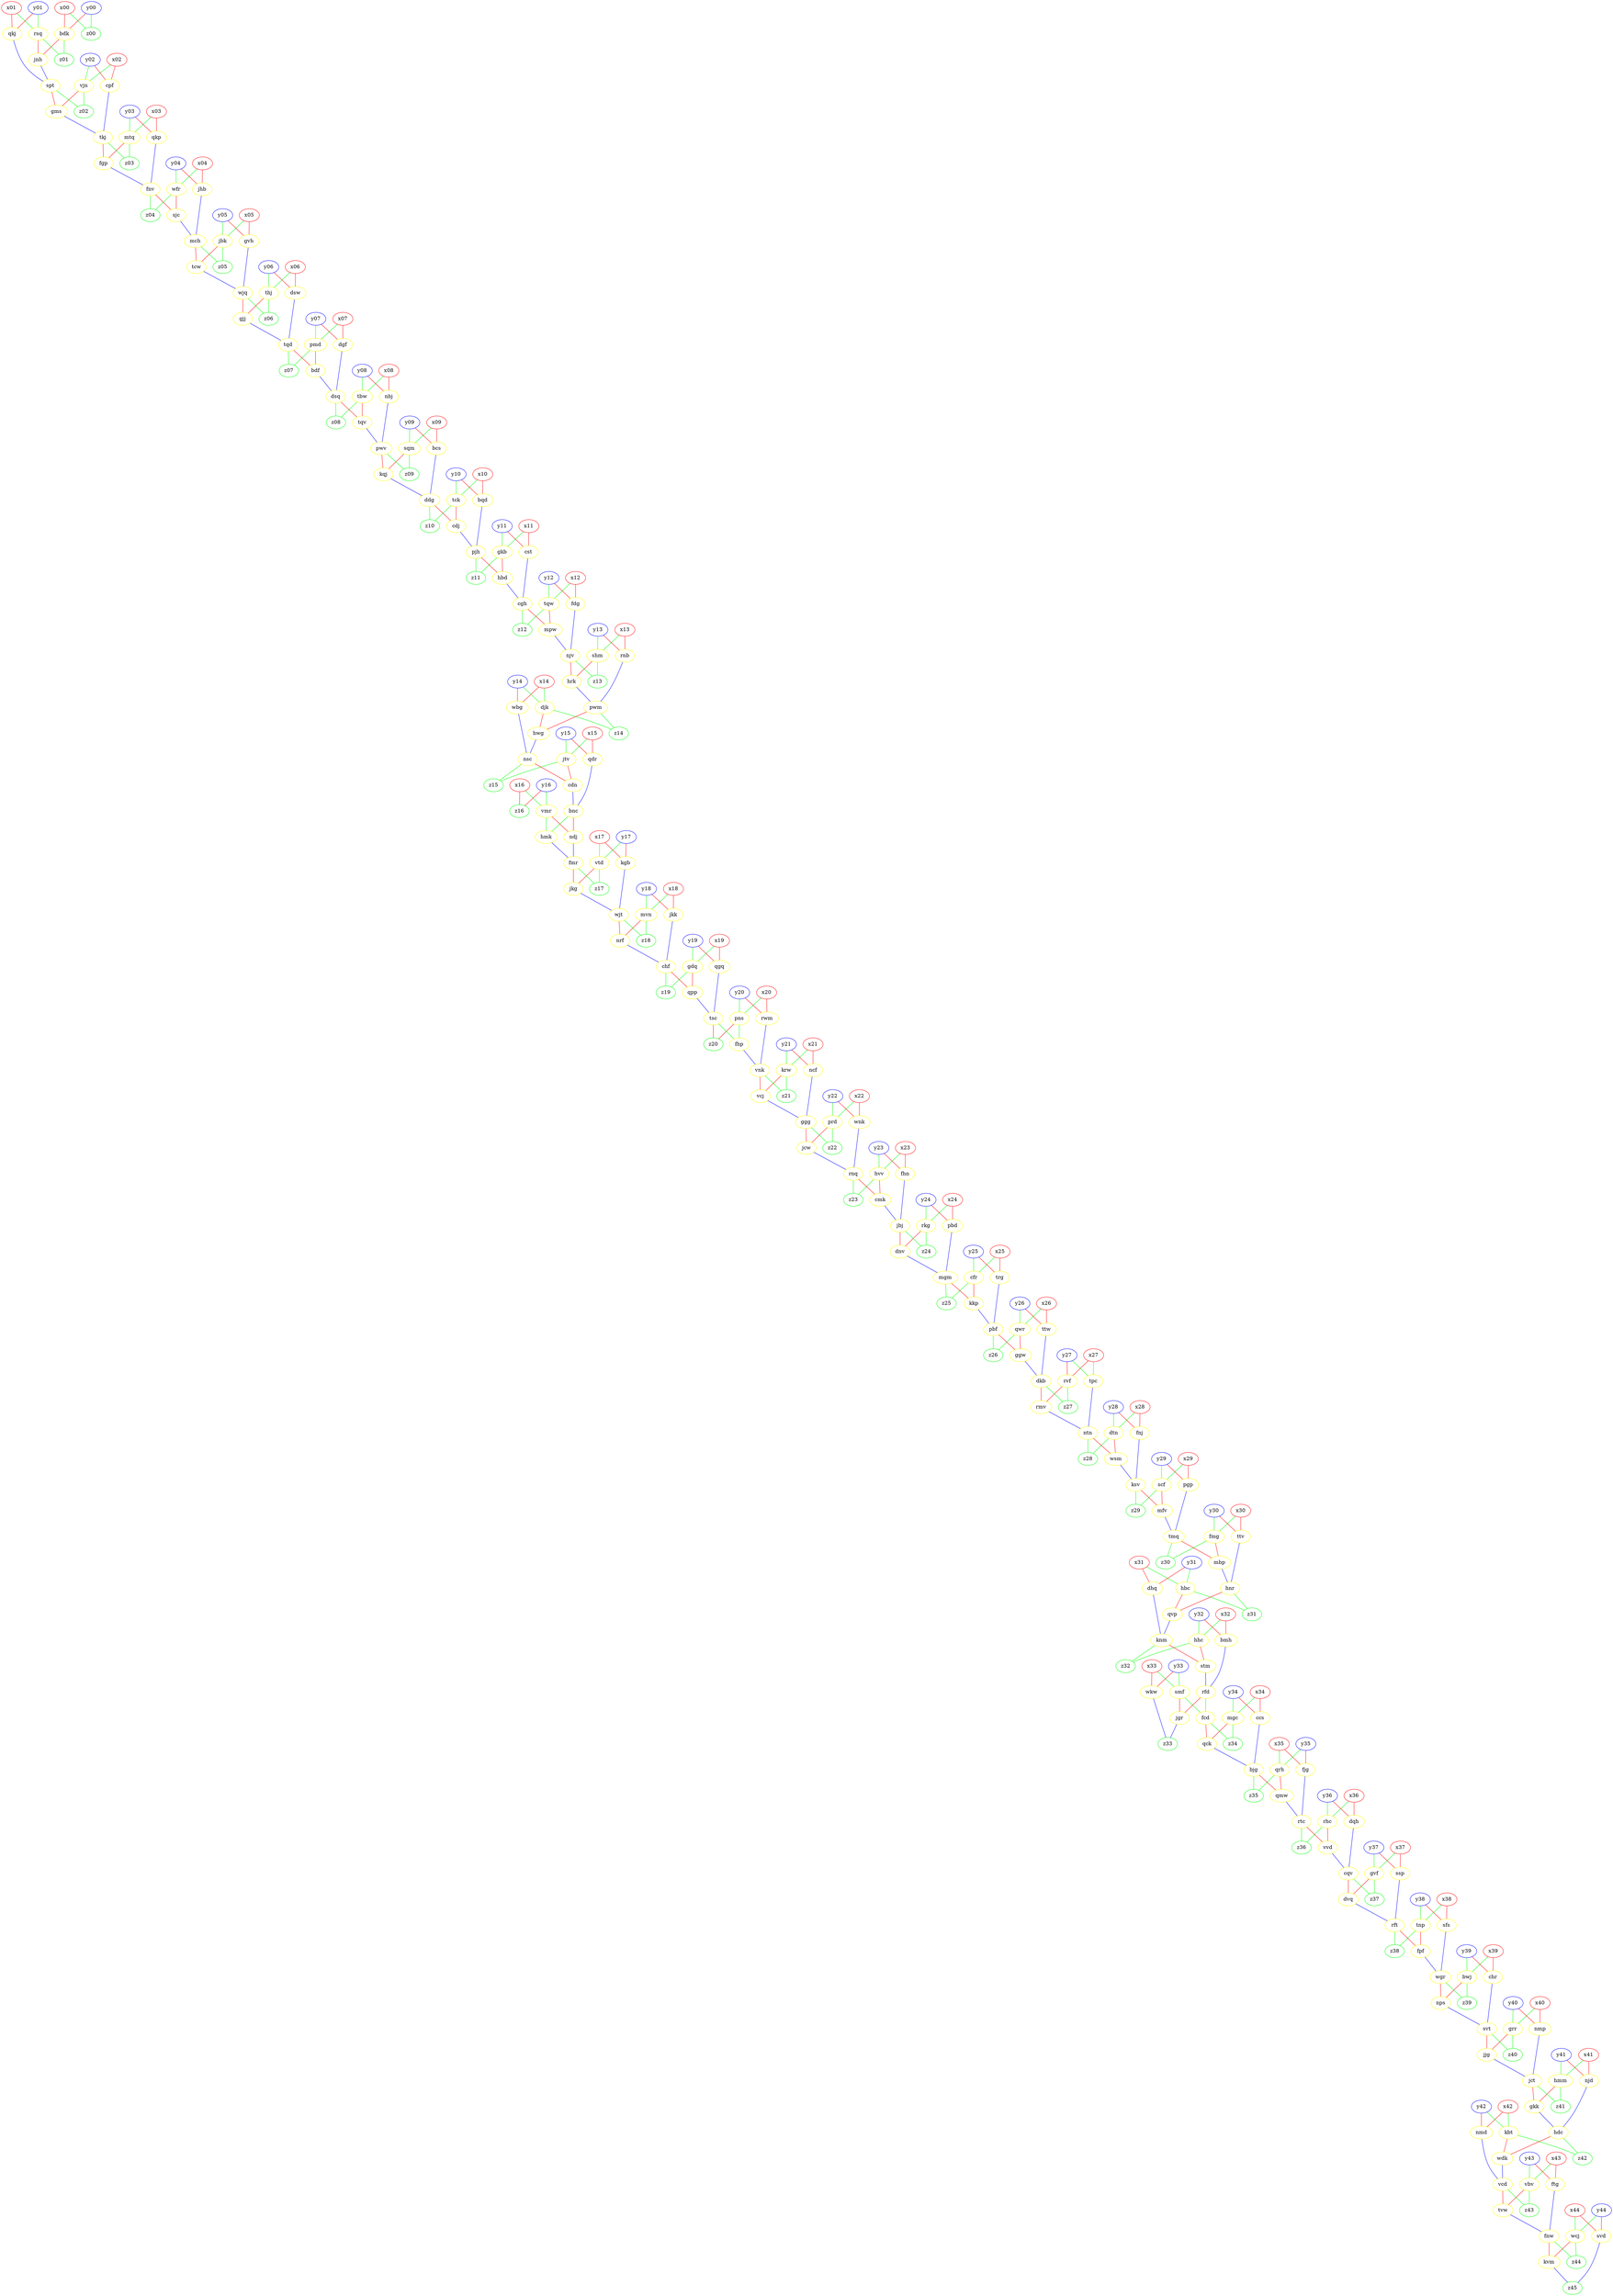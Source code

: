 graph {
	x00[color=red];
	x01[color=red];
	x02[color=red];
	x03[color=red];
	x04[color=red];
	x05[color=red];
	x06[color=red];
	x07[color=red];
	x08[color=red];
	x09[color=red];
	x10[color=red];
	x11[color=red];
	x12[color=red];
	x13[color=red];
	x14[color=red];
	x15[color=red];
	x16[color=red];
	x17[color=red];
	x18[color=red];
	x19[color=red];
	x20[color=red];
	x21[color=red];
	x22[color=red];
	x23[color=red];
	x24[color=red];
	x25[color=red];
	x26[color=red];
	x27[color=red];
	x28[color=red];
	x29[color=red];
	x30[color=red];
	x31[color=red];
	x32[color=red];
	x33[color=red];
	x34[color=red];
	x35[color=red];
	x36[color=red];
	x37[color=red];
	x38[color=red];
	x39[color=red];
	x40[color=red];
	x41[color=red];
	x42[color=red];
	x43[color=red];
	x44[color=red];
	y00[color=blue];
	y01[color=blue];
	y02[color=blue];
	y03[color=blue];
	y04[color=blue];
	y05[color=blue];
	y06[color=blue];
	y07[color=blue];
	y08[color=blue];
	y09[color=blue];
	y10[color=blue];
	y11[color=blue];
	y12[color=blue];
	y13[color=blue];
	y14[color=blue];
	y15[color=blue];
	y16[color=blue];
	y17[color=blue];
	y18[color=blue];
	y19[color=blue];
	y20[color=blue];
	y21[color=blue];
	y22[color=blue];
	y23[color=blue];
	y24[color=blue];
	y25[color=blue];
	y26[color=blue];
	y27[color=blue];
	y28[color=blue];
	y29[color=blue];
	y30[color=blue];
	y31[color=blue];
	y32[color=blue];
	y33[color=blue];
	y34[color=blue];
	y35[color=blue];
	y36[color=blue];
	y37[color=blue];
	y38[color=blue];
	y39[color=blue];
	y40[color=blue];
	y41[color=blue];
	y42[color=blue];
	y43[color=blue];
	y44[color=blue];
	hbc[color=yellow];
	grr[color=yellow];
	gdq[color=yellow];
	rvf[color=yellow];
	bwj[color=yellow];
	rnb[color=yellow];
	gvh[color=yellow];
	ftg[color=yellow];
	bqd[color=yellow];
	dqh[color=yellow];
	jtv[color=yellow];
	fdg[color=yellow];
	ttv[color=yellow];
	vjn[color=yellow];
	krw[color=yellow];
	fjg[color=yellow];
	chr[color=yellow];
	jhb[color=yellow];
	wkw[color=yellow];
	dtn[color=yellow];
	prd[color=yellow];
	vtd[color=yellow];
	vbv[color=yellow];
	shm[color=yellow];
	svd[color=yellow];
	qwr[color=yellow];
	rwm[color=yellow];
	rhc[color=yellow];
	bdk[color=yellow];
	kbt[color=yellow];
	z00[color=green];
	fnj[color=yellow];
	nbj[color=yellow];
	sqm[color=yellow];
	ssp[color=yellow];
	scf[color=yellow];
	nmd[color=yellow];
	dhq[color=yellow];
	thj[color=yellow];
	hmm[color=yellow];
	sfs[color=yellow];
	bcs[color=yellow];
	qkj[color=yellow];
	rsq[color=yellow];
	ttw[color=yellow];
	qkp[color=yellow];
	mtq[color=yellow];
	bmh[color=yellow];
	pgp[color=yellow];
	pns[color=yellow];
	wnk[color=yellow];
	qgq[color=yellow];
	cpf[color=yellow];
	tpc[color=yellow];
	kgb[color=yellow];
	tck[color=yellow];
	mgc[color=yellow];
	djk[color=yellow];
	cfr[color=yellow];
	vmr[color=yellow];
	wfr[color=yellow];
	tbw[color=yellow];
	cst[color=yellow];
	jkk[color=yellow];
	hhc[color=yellow];
	tnp[color=yellow];
	pmd[color=yellow];
	dsw[color=yellow];
	pbd[color=yellow];
	hvv[color=yellow];
	wbg[color=yellow];
	z16[color=green];
	njd[color=yellow];
	smf[color=yellow];
	trg[color=yellow];
	mvn[color=yellow];
	tqw[color=yellow];
	gvf[color=yellow];
	qrh[color=yellow];
	rkg[color=yellow];
	wcj[color=yellow];
	ccs[color=yellow];
	fmg[color=yellow];
	qdr[color=yellow];
	dgf[color=yellow];
	gkb[color=yellow];
	nmp[color=yellow];
	ncf[color=yellow];
	fhn[color=yellow];
	jbk[color=yellow];
	z01[color=green];
	jnh[color=yellow];
	spt[color=yellow];
	z02[color=green];
	gms[color=yellow];
	tkj[color=yellow];
	z03[color=green];
	fgp[color=yellow];
	fnv[color=yellow];
	sjc[color=yellow];
	mch[color=yellow];
	z04[color=green];
	z05[color=green];
	tcw[color=yellow];
	wjq[color=yellow];
	z06[color=green];
	gjj[color=yellow];
	tqd[color=yellow];
	bdf[color=yellow];
	z07[color=green];
	dsq[color=yellow];
	tqv[color=yellow];
	z08[color=green];
	pwv[color=yellow];
	z09[color=green];
	kqj[color=yellow];
	ddg[color=yellow];
	cdj[color=yellow];
	z10[color=green];
	pjh[color=yellow];
	hbd[color=yellow];
	cgh[color=yellow];
	z11[color=green];
	mpw[color=yellow];
	z12[color=green];
	njv[color=yellow];
	z13[color=green];
	hrk[color=yellow];
	pwm[color=yellow];
	z14[color=green];
	hwg[color=yellow];
	nsc[color=yellow];
	cdn[color=yellow];
	bnc[color=yellow];
	hmk[color=yellow];
	z15[color=green];
	ndj[color=yellow];
	fmr[color=yellow];
	z17[color=green];
	jkg[color=yellow];
	wjt[color=yellow];
	z18[color=green];
	nrf[color=yellow];
	chf[color=yellow];
	qpp[color=yellow];
	tsc[color=yellow];
	z19[color=green];
	fhp[color=yellow];
	vnk[color=yellow];
	z20[color=green];
	z21[color=green];
	vcj[color=yellow];
	ggg[color=yellow];
	z22[color=green];
	jcw[color=yellow];
	rnq[color=yellow];
	cmk[color=yellow];
	jbj[color=yellow];
	z23[color=green];
	z24[color=green];
	dnv[color=yellow];
	mgm[color=yellow];
	kkp[color=yellow];
	z25[color=green];
	pbf[color=yellow];
	ggw[color=yellow];
	z26[color=green];
	dkb[color=yellow];
	z27[color=green];
	rmv[color=yellow];
	ntn[color=yellow];
	wsm[color=yellow];
	ksv[color=yellow];
	z28[color=green];
	mfv[color=yellow];
	z29[color=green];
	tmq[color=yellow];
	mbp[color=yellow];
	hnr[color=yellow];
	z31[color=green];
	z30[color=green];
	qvp[color=yellow];
	knm[color=yellow];
	stm[color=yellow];
	z32[color=green];
	rfd[color=yellow];
	fcd[color=yellow];
	jgr[color=yellow];
	qck[color=yellow];
	z34[color=green];
	z33[color=green];
	bjg[color=yellow];
	qmw[color=yellow];
	z35[color=green];
	rtc[color=yellow];
	vvd[color=yellow];
	z36[color=green];
	cqv[color=yellow];
	z37[color=green];
	dvq[color=yellow];
	rft[color=yellow];
	fpf[color=yellow];
	z38[color=green];
	wgr[color=yellow];
	z39[color=green];
	nps[color=yellow];
	svt[color=yellow];
	z40[color=green];
	jjg[color=yellow];
	jct[color=yellow];
	z41[color=green];
	gkk[color=yellow];
	hdc[color=yellow];
	z42[color=green];
	wdk[color=yellow];
	vcd[color=yellow];
	tvw[color=yellow];
	z43[color=green];
	fnw[color=yellow];
	kvm[color=yellow];
	z45[color=green];
	z44[color=green];
	hrk -- pwm[color=blue];
	rnb -- pwm[color=blue];
	x05 -- jbk[color=green];
	y05 -- jbk[color=green];
	hbc -- z31[color=green];
	hnr -- z31[color=green];
	fcd -- qck[color=red];
	mgc -- qck[color=red];
	x23 -- fhn[color=red];
	y23 -- fhn[color=red];
	dkb -- rmv[color=red];
	rvf -- rmv[color=red];
	hhc -- stm[color=red];
	knm -- stm[color=red];
	vcd -- z43[color=green];
	vbv -- z43[color=green];
	prd -- z22[color=green];
	ggg -- z22[color=green];
	hbd -- cgh[color=blue];
	cst -- cgh[color=blue];
	x21 -- ncf[color=red];
	y21 -- ncf[color=red];
	y40 -- nmp[color=red];
	x40 -- nmp[color=red];
	scf -- z29[color=green];
	ksv -- z29[color=green];
	pmd -- z07[color=green];
	tqd -- z07[color=green];
	tnp -- fpf[color=red];
	rft -- fpf[color=red];
	y11 -- gkb[color=green];
	x11 -- gkb[color=green];
	y07 -- dgf[color=red];
	x07 -- dgf[color=red];
	y15 -- qdr[color=red];
	x15 -- qdr[color=red];
	nbj -- pwv[color=blue];
	tqv -- pwv[color=blue];
	mtq -- fgp[color=red];
	tkj -- fgp[color=red];
	tqd -- bdf[color=red];
	pmd -- bdf[color=red];
	y30 -- fmg[color=green];
	x30 -- fmg[color=green];
	x34 -- ccs[color=red];
	y34 -- ccs[color=red];
	bmh -- rfd[color=blue];
	stm -- rfd[color=blue];
	rvf -- z27[color=green];
	dkb -- z27[color=green];
	y44 -- wcj[color=green];
	x44 -- wcj[color=green];
	x24 -- rkg[color=green];
	y24 -- rkg[color=green];
	fmr -- z17[color=green];
	vtd -- z17[color=green];
	chr -- svt[color=blue];
	nps -- svt[color=blue];
	x35 -- qrh[color=green];
	y35 -- qrh[color=green];
	rfd -- jgr[color=red];
	smf -- jgr[color=red];
	qwr -- z26[color=green];
	pbf -- z26[color=green];
	cdn -- bnc[color=blue];
	qdr -- bnc[color=blue];
	x37 -- gvf[color=green];
	y37 -- gvf[color=green];
	pwm -- hwg[color=red];
	djk -- hwg[color=red];
	nrf -- chf[color=blue];
	jkk -- chf[color=blue];
	rtc -- vvd[color=red];
	rhc -- vvd[color=red];
	y12 -- tqw[color=green];
	x12 -- tqw[color=green];
	cmk -- jbj[color=blue];
	fhn -- jbj[color=blue];
	ttv -- hnr[color=blue];
	mbp -- hnr[color=blue];
	x18 -- mvn[color=green];
	y18 -- mvn[color=green];
	mtq -- z03[color=green];
	tkj -- z03[color=green];
	krw -- vcj[color=red];
	vnk -- vcj[color=red];
	y25 -- trg[color=red];
	x25 -- trg[color=red];
	tsc -- fhp[color=green];
	pns -- fhp[color=green];
	bnc -- ndj[color=red];
	vmr -- ndj[color=red];
	x33 -- smf[color=green];
	y33 -- smf[color=green];
	hmk -- fmr[color=blue];
	ndj -- fmr[color=blue];
	y41 -- njd[color=red];
	x41 -- njd[color=red];
	mch -- z05[color=green];
	jbk -- z05[color=green];
	cgh -- z12[color=green];
	tqw -- z12[color=green];
	y16 -- z16[color=red];
	x16 -- z16[color=red];
	y14 -- wbg[color=red];
	x14 -- wbg[color=red];
	jtv -- cdn[color=red];
	nsc -- cdn[color=red];
	y23 -- hvv[color=green];
	x23 -- hvv[color=green];
	tqw -- mpw[color=red];
	cgh -- mpw[color=red];
	dvq -- rft[color=blue];
	ssp -- rft[color=blue];
	nmp -- jct[color=blue];
	jjg -- jct[color=blue];
	tbw -- z08[color=green];
	dsq -- z08[color=green];
	fmr -- jkg[color=red];
	vtd -- jkg[color=red];
	y24 -- pbd[color=red];
	x24 -- pbd[color=red];
	x06 -- dsw[color=red];
	y06 -- dsw[color=red];
	x07 -- pmd[color=green];
	y07 -- pmd[color=green];
	shm -- z13[color=green];
	njv -- z13[color=green];
	x38 -- tnp[color=green];
	y38 -- tnp[color=green];
	gvf -- z37[color=green];
	cqv -- z37[color=green];
	gjj -- tqd[color=blue];
	dsw -- tqd[color=blue];
	x32 -- hhc[color=green];
	y32 -- hhc[color=green];
	y18 -- jkk[color=red];
	x18 -- jkk[color=red];
	tmq -- mbp[color=red];
	fmg -- mbp[color=red];
	x11 -- cst[color=red];
	y11 -- cst[color=red];
	gdq -- z19[color=green];
	chf -- z19[color=green];
	gkk -- hdc[color=blue];
	njd -- hdc[color=blue];
	ntn -- wsm[color=red];
	dtn -- wsm[color=red];
	krw -- z21[color=green];
	vnk -- z21[color=green];
	vbv -- tvw[color=red];
	vcd -- tvw[color=red];
	y08 -- tbw[color=green];
	x08 -- tbw[color=green];
	x04 -- wfr[color=green];
	y04 -- wfr[color=green];
	qvp -- knm[color=blue];
	dhq -- knm[color=blue];
	wgr -- z39[color=green];
	bwj -- z39[color=green];
	scf -- mfv[color=red];
	ksv -- mfv[color=red];
	sfs -- wgr[color=blue];
	fpf -- wgr[color=blue];
	qrh -- z35[color=green];
	bjg -- z35[color=green];
	y16 -- vmr[color=green];
	x16 -- vmr[color=green];
	vvd -- cqv[color=blue];
	dqh -- cqv[color=blue];
	wbg -- nsc[color=blue];
	hwg -- nsc[color=blue];
	x25 -- cfr[color=green];
	y25 -- cfr[color=green];
	rft -- z38[color=green];
	tnp -- z38[color=green];
	wfr -- z04[color=green];
	fnv -- z04[color=green];
	y14 -- djk[color=green];
	x14 -- djk[color=green];
	ncf -- ggg[color=blue];
	vcj -- ggg[color=blue];
	x34 -- mgc[color=green];
	y34 -- mgc[color=green];
	gkb -- hbd[color=red];
	pjh -- hbd[color=red];
	x10 -- tck[color=green];
	y10 -- tck[color=green];
	x17 -- kgb[color=red];
	y17 -- kgb[color=red];
	ggg -- jcw[color=red];
	prd -- jcw[color=red];
	mgm -- z25[color=green];
	cfr -- z25[color=green];
	kvm -- z45[color=blue];
	svd -- z45[color=blue];
	ddg -- z10[color=green];
	tck -- z10[color=green];
	y27 -- tpc[color=green];
	x27 -- tpc[color=green];
	wjq -- z06[color=green];
	thj -- z06[color=green];
	y02 -- cpf[color=red];
	x02 -- cpf[color=red];
	sjc -- mch[color=blue];
	jhb -- mch[color=blue];
	gms -- tkj[color=blue];
	cpf -- tkj[color=blue];
	jtv -- z15[color=green];
	nsc -- z15[color=green];
	fnw -- kvm[color=red];
	wcj -- kvm[color=red];
	tcw -- wjq[color=blue];
	gvh -- wjq[color=blue];
	smf -- fcd[color=green];
	rfd -- fcd[color=green];
	jbj -- dnv[color=red];
	rkg -- dnv[color=red];
	y19 -- qgq[color=red];
	x19 -- qgq[color=red];
	jnh -- spt[color=blue];
	qkj -- spt[color=blue];
	mvn -- nrf[color=red];
	wjt -- nrf[color=red];
	y22 -- wnk[color=red];
	x22 -- wnk[color=red];
	jct -- gkk[color=red];
	hmm -- gkk[color=red];
	x20 -- pns[color=green];
	y20 -- pns[color=green];
	grr -- jjg[color=red];
	svt -- jjg[color=red];
	x29 -- pgp[color=red];
	y29 -- pgp[color=red];
	tck -- cdj[color=red];
	ddg -- cdj[color=red];
	mgm -- kkp[color=red];
	cfr -- kkp[color=red];
	x32 -- bmh[color=red];
	y32 -- bmh[color=red];
	svt -- z40[color=green];
	grr -- z40[color=green];
	hbc -- qvp[color=red];
	hnr -- qvp[color=red];
	bjg -- qmw[color=red];
	qrh -- qmw[color=red];
	y03 -- mtq[color=green];
	x03 -- mtq[color=green];
	y03 -- qkp[color=red];
	x03 -- qkp[color=red];
	y26 -- ttw[color=red];
	x26 -- ttw[color=red];
	fdg -- njv[color=blue];
	mpw -- njv[color=blue];
	kqj -- ddg[color=blue];
	bcs -- ddg[color=blue];
	fjg -- rtc[color=blue];
	qmw -- rtc[color=blue];
	ccs -- bjg[color=blue];
	qck -- bjg[color=blue];
	y01 -- rsq[color=green];
	x01 -- rsq[color=green];
	x01 -- qkj[color=red];
	y01 -- qkj[color=red];
	wjq -- gjj[color=red];
	thj -- gjj[color=red];
	x09 -- bcs[color=red];
	y09 -- bcs[color=red];
	mvn -- z18[color=green];
	wjt -- z18[color=green];
	qgq -- tsc[color=blue];
	qpp -- tsc[color=blue];
	spt -- gms[color=red];
	vjn -- gms[color=red];
	x38 -- sfs[color=red];
	y38 -- sfs[color=red];
	nmd -- vcd[color=blue];
	wdk -- vcd[color=blue];
	y41 -- hmm[color=green];
	x41 -- hmm[color=green];
	y06 -- thj[color=green];
	x06 -- thj[color=green];
	chf -- qpp[color=red];
	gdq -- qpp[color=red];
	x31 -- dhq[color=red];
	y31 -- dhq[color=red];
	y42 -- nmd[color=red];
	x42 -- nmd[color=red];
	tpc -- ntn[color=blue];
	rmv -- ntn[color=blue];
	dtn -- z28[color=green];
	ntn -- z28[color=green];
	y29 -- scf[color=green];
	x29 -- scf[color=green];
	ftg -- fnw[color=blue];
	tvw -- fnw[color=blue];
	y37 -- ssp[color=red];
	x37 -- ssp[color=red];
	pgp -- tmq[color=blue];
	mfv -- tmq[color=blue];
	x09 -- sqm[color=green];
	y09 -- sqm[color=green];
	x08 -- nbj[color=red];
	y08 -- nbj[color=red];
	x28 -- fnj[color=red];
	y28 -- fnj[color=red];
	pbf -- ggw[color=red];
	qwr -- ggw[color=red];
	pwv -- kqj[color=red];
	sqm -- kqj[color=red];
	y00 -- z00[color=green];
	x00 -- z00[color=green];
	y42 -- kbt[color=green];
	x42 -- kbt[color=green];
	x00 -- bdk[color=red];
	y00 -- bdk[color=red];
	x36 -- rhc[color=green];
	y36 -- rhc[color=green];
	jkg -- wjt[color=blue];
	kgb -- wjt[color=blue];
	wfr -- sjc[color=red];
	fnv -- sjc[color=red];
	wkw -- z33[color=blue];
	jgr -- z33[color=blue];
	x20 -- rwm[color=red];
	y20 -- rwm[color=red];
	y26 -- qwr[color=green];
	x26 -- qwr[color=green];
	y44 -- svd[color=red];
	x44 -- svd[color=red];
	sqm -- z09[color=green];
	pwv -- z09[color=green];
	wcj -- z44[color=green];
	fnw -- z44[color=green];
	y13 -- shm[color=green];
	x13 -- shm[color=green];
	hdc -- wdk[color=red];
	kbt -- wdk[color=red];
	y43 -- vbv[color=green];
	x43 -- vbv[color=green];
	tmq -- z30[color=green];
	fmg -- z30[color=green];
	cqv -- dvq[color=red];
	gvf -- dvq[color=red];
	y17 -- vtd[color=green];
	x17 -- vtd[color=green];
	x22 -- prd[color=green];
	y22 -- prd[color=green];
	fgp -- fnv[color=blue];
	qkp -- fnv[color=blue];
	y28 -- dtn[color=green];
	x28 -- dtn[color=green];
	x33 -- wkw[color=red];
	y33 -- wkw[color=red];
	njv -- hrk[color=red];
	shm -- hrk[color=red];
	x04 -- jhb[color=red];
	y04 -- jhb[color=red];
	fcd -- z34[color=green];
	mgc -- z34[color=green];
	dsq -- tqv[color=red];
	tbw -- tqv[color=red];
	hhc -- z32[color=green];
	knm -- z32[color=green];
	hvv -- cmk[color=red];
	rnq -- cmk[color=red];
	jcw -- rnq[color=blue];
	wnk -- rnq[color=blue];
	x39 -- chr[color=red];
	y39 -- chr[color=red];
	pns -- z20[color=red];
	tsc -- z20[color=red];
	x35 -- fjg[color=red];
	y35 -- fjg[color=red];
	x21 -- krw[color=green];
	y21 -- krw[color=green];
	djk -- z14[color=green];
	pwm -- z14[color=green];
	y02 -- vjn[color=green];
	x02 -- vjn[color=green];
	x30 -- ttv[color=red];
	y30 -- ttv[color=red];
	y12 -- fdg[color=red];
	x12 -- fdg[color=red];
	y15 -- jtv[color=green];
	x15 -- jtv[color=green];
	bdf -- dsq[color=blue];
	dgf -- dsq[color=blue];
	wgr -- nps[color=red];
	bwj -- nps[color=red];
	y36 -- dqh[color=red];
	x36 -- dqh[color=red];
	y10 -- bqd[color=red];
	x10 -- bqd[color=red];
	cdj -- pjh[color=blue];
	bqd -- pjh[color=blue];
	fnj -- ksv[color=blue];
	wsm -- ksv[color=blue];
	trg -- pbf[color=blue];
	kkp -- pbf[color=blue];
	gkb -- z11[color=green];
	pjh -- z11[color=green];
	rsq -- jnh[color=red];
	bdk -- jnh[color=red];
	bdk -- z01[color=green];
	rsq -- z01[color=green];
	y43 -- ftg[color=red];
	x43 -- ftg[color=red];
	jbj -- z24[color=green];
	rkg -- z24[color=green];
	jct -- z41[color=green];
	hmm -- z41[color=green];
	dnv -- mgm[color=blue];
	pbd -- mgm[color=blue];
	spt -- z02[color=green];
	vjn -- z02[color=green];
	rtc -- z36[color=green];
	rhc -- z36[color=green];
	y05 -- gvh[color=red];
	x05 -- gvh[color=red];
	rnq -- z23[color=green];
	hvv -- z23[color=green];
	x13 -- rnb[color=red];
	y13 -- rnb[color=red];
	y39 -- bwj[color=green];
	x39 -- bwj[color=green];
	mch -- tcw[color=red];
	jbk -- tcw[color=red];
	fhp -- vnk[color=blue];
	rwm -- vnk[color=blue];
	vmr -- hmk[color=green];
	bnc -- hmk[color=green];
	ttw -- dkb[color=blue];
	ggw -- dkb[color=blue];
	x27 -- rvf[color=red];
	y27 -- rvf[color=red];
	x19 -- gdq[color=green];
	y19 -- gdq[color=green];
	x40 -- grr[color=green];
	y40 -- grr[color=green];
	y31 -- hbc[color=green];
	x31 -- hbc[color=green];
	hdc -- z42[color=green];
	kbt -- z42[color=green];
}